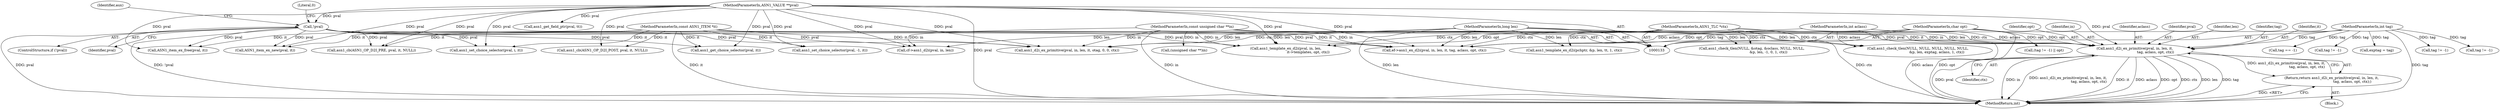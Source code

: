 digraph "0_openssl_b717b083073b6cacc0a5e2397b661678aff7ae7f@pointer" {
"1000238" [label="(Call,asn1_d2i_ex_primitive(pval, in, len, it,\n                                     tag, aclass, opt, ctx))"];
"1000185" [label="(Call,!pval)"];
"1000134" [label="(MethodParameterIn,ASN1_VALUE **pval)"];
"1000135" [label="(MethodParameterIn,const unsigned char **in)"];
"1000136" [label="(MethodParameterIn,long len)"];
"1000137" [label="(MethodParameterIn,const ASN1_ITEM *it)"];
"1000138" [label="(MethodParameterIn,int tag)"];
"1000139" [label="(MethodParameterIn,int aclass)"];
"1000140" [label="(MethodParameterIn,char opt)"];
"1000141" [label="(MethodParameterIn,ASN1_TLC *ctx)"];
"1000237" [label="(Return,return asn1_d2i_ex_primitive(pval, in, len, it,\n                                     tag, aclass, opt, ctx);)"];
"1000312" [label="(Call,asn1_d2i_ex_primitive(pval, in, len, it, otag, 0, 0, ctx))"];
"1000137" [label="(MethodParameterIn,const ASN1_ITEM *it)"];
"1000238" [label="(Call,asn1_d2i_ex_primitive(pval, in, len, it,\n                                     tag, aclass, opt, ctx))"];
"1000436" [label="(Call,cf->asn1_d2i(pval, in, len))"];
"1000955" [label="(MethodReturn,int)"];
"1000141" [label="(MethodParameterIn,ASN1_TLC *ctx)"];
"1000362" [label="(Call,exptag = tag)"];
"1000462" [label="(Call,asn1_cb(ASN1_OP_D2I_PRE, pval, it, NULL))"];
"1000184" [label="(ControlStructure,if (!pval))"];
"1000567" [label="(Call,asn1_set_choice_selector(pval, i, it))"];
"1000208" [label="(Block,)"];
"1000241" [label="(Identifier,len)"];
"1000474" [label="(Call,asn1_get_choice_selector(pval, it))"];
"1000243" [label="(Identifier,tag)"];
"1000139" [label="(MethodParameterIn,int aclass)"];
"1000216" [label="(Call,(tag != -1) || opt)"];
"1000228" [label="(Call,asn1_template_ex_d2i(pval, in, len,\n                                        it->templates, opt, ctx))"];
"1000242" [label="(Identifier,it)"];
"1000441" [label="(Call,tag != -1)"];
"1000557" [label="(Call,ASN1_item_ex_free(pval, it))"];
"1000367" [label="(Call,asn1_check_tlen(NULL, NULL, NULL, NULL, NULL,\n                                  &p, len, exptag, aclass, 1, ctx))"];
"1000255" [label="(Call,asn1_check_tlen(NULL, &otag, &oclass, NULL, NULL,\n                              &p, len, -1, 0, 1, ctx))"];
"1000186" [label="(Identifier,pval)"];
"1000245" [label="(Identifier,opt)"];
"1000579" [label="(Call,asn1_cb(ASN1_OP_D2I_POST, pval, it, NULL))"];
"1000136" [label="(MethodParameterIn,long len)"];
"1000521" [label="(Call,asn1_template_ex_d2i(pchptr, &p, len, tt, 1, ctx))"];
"1000191" [label="(Identifier,aux)"];
"1000497" [label="(Call,asn1_get_field_ptr(pval, tt))"];
"1000188" [label="(Literal,0)"];
"1000503" [label="(Call,asn1_set_choice_selector(pval, -1, it))"];
"1000397" [label="(Call,tag != -1)"];
"1000328" [label="(Call,ef->asn1_ex_d2i(pval, in, len, it, tag, aclass, opt, ctx))"];
"1000138" [label="(MethodParameterIn,int tag)"];
"1000511" [label="(Call,ASN1_item_ex_new(pval, it))"];
"1000352" [label="(Call,tag == -1)"];
"1000237" [label="(Return,return asn1_d2i_ex_primitive(pval, in, len, it,\n                                     tag, aclass, opt, ctx);)"];
"1000134" [label="(MethodParameterIn,ASN1_VALUE **pval)"];
"1000405" [label="(Call,(unsigned char **)in)"];
"1000246" [label="(Identifier,ctx)"];
"1000240" [label="(Identifier,in)"];
"1000140" [label="(MethodParameterIn,char opt)"];
"1000244" [label="(Identifier,aclass)"];
"1000239" [label="(Identifier,pval)"];
"1000135" [label="(MethodParameterIn,const unsigned char **in)"];
"1000217" [label="(Call,tag != -1)"];
"1000185" [label="(Call,!pval)"];
"1000238" -> "1000237"  [label="AST: "];
"1000238" -> "1000246"  [label="CFG: "];
"1000239" -> "1000238"  [label="AST: "];
"1000240" -> "1000238"  [label="AST: "];
"1000241" -> "1000238"  [label="AST: "];
"1000242" -> "1000238"  [label="AST: "];
"1000243" -> "1000238"  [label="AST: "];
"1000244" -> "1000238"  [label="AST: "];
"1000245" -> "1000238"  [label="AST: "];
"1000246" -> "1000238"  [label="AST: "];
"1000237" -> "1000238"  [label="CFG: "];
"1000238" -> "1000955"  [label="DDG: pval"];
"1000238" -> "1000955"  [label="DDG: in"];
"1000238" -> "1000955"  [label="DDG: asn1_d2i_ex_primitive(pval, in, len, it,\n                                     tag, aclass, opt, ctx)"];
"1000238" -> "1000955"  [label="DDG: it"];
"1000238" -> "1000955"  [label="DDG: aclass"];
"1000238" -> "1000955"  [label="DDG: opt"];
"1000238" -> "1000955"  [label="DDG: ctx"];
"1000238" -> "1000955"  [label="DDG: len"];
"1000238" -> "1000955"  [label="DDG: tag"];
"1000238" -> "1000237"  [label="DDG: asn1_d2i_ex_primitive(pval, in, len, it,\n                                     tag, aclass, opt, ctx)"];
"1000185" -> "1000238"  [label="DDG: pval"];
"1000134" -> "1000238"  [label="DDG: pval"];
"1000135" -> "1000238"  [label="DDG: in"];
"1000136" -> "1000238"  [label="DDG: len"];
"1000137" -> "1000238"  [label="DDG: it"];
"1000138" -> "1000238"  [label="DDG: tag"];
"1000139" -> "1000238"  [label="DDG: aclass"];
"1000140" -> "1000238"  [label="DDG: opt"];
"1000141" -> "1000238"  [label="DDG: ctx"];
"1000185" -> "1000184"  [label="AST: "];
"1000185" -> "1000186"  [label="CFG: "];
"1000186" -> "1000185"  [label="AST: "];
"1000188" -> "1000185"  [label="CFG: "];
"1000191" -> "1000185"  [label="CFG: "];
"1000185" -> "1000955"  [label="DDG: pval"];
"1000185" -> "1000955"  [label="DDG: !pval"];
"1000134" -> "1000185"  [label="DDG: pval"];
"1000185" -> "1000228"  [label="DDG: pval"];
"1000185" -> "1000312"  [label="DDG: pval"];
"1000185" -> "1000328"  [label="DDG: pval"];
"1000185" -> "1000436"  [label="DDG: pval"];
"1000185" -> "1000462"  [label="DDG: pval"];
"1000185" -> "1000474"  [label="DDG: pval"];
"1000185" -> "1000511"  [label="DDG: pval"];
"1000185" -> "1000557"  [label="DDG: pval"];
"1000185" -> "1000567"  [label="DDG: pval"];
"1000134" -> "1000133"  [label="AST: "];
"1000134" -> "1000955"  [label="DDG: pval"];
"1000134" -> "1000228"  [label="DDG: pval"];
"1000134" -> "1000312"  [label="DDG: pval"];
"1000134" -> "1000328"  [label="DDG: pval"];
"1000134" -> "1000436"  [label="DDG: pval"];
"1000134" -> "1000462"  [label="DDG: pval"];
"1000134" -> "1000474"  [label="DDG: pval"];
"1000134" -> "1000497"  [label="DDG: pval"];
"1000134" -> "1000503"  [label="DDG: pval"];
"1000134" -> "1000511"  [label="DDG: pval"];
"1000134" -> "1000557"  [label="DDG: pval"];
"1000134" -> "1000567"  [label="DDG: pval"];
"1000134" -> "1000579"  [label="DDG: pval"];
"1000135" -> "1000133"  [label="AST: "];
"1000135" -> "1000955"  [label="DDG: in"];
"1000135" -> "1000228"  [label="DDG: in"];
"1000135" -> "1000312"  [label="DDG: in"];
"1000135" -> "1000328"  [label="DDG: in"];
"1000135" -> "1000405"  [label="DDG: in"];
"1000135" -> "1000436"  [label="DDG: in"];
"1000136" -> "1000133"  [label="AST: "];
"1000136" -> "1000955"  [label="DDG: len"];
"1000136" -> "1000228"  [label="DDG: len"];
"1000136" -> "1000255"  [label="DDG: len"];
"1000136" -> "1000312"  [label="DDG: len"];
"1000136" -> "1000328"  [label="DDG: len"];
"1000136" -> "1000367"  [label="DDG: len"];
"1000136" -> "1000436"  [label="DDG: len"];
"1000136" -> "1000521"  [label="DDG: len"];
"1000137" -> "1000133"  [label="AST: "];
"1000137" -> "1000955"  [label="DDG: it"];
"1000137" -> "1000312"  [label="DDG: it"];
"1000137" -> "1000328"  [label="DDG: it"];
"1000137" -> "1000462"  [label="DDG: it"];
"1000137" -> "1000474"  [label="DDG: it"];
"1000137" -> "1000503"  [label="DDG: it"];
"1000137" -> "1000511"  [label="DDG: it"];
"1000137" -> "1000557"  [label="DDG: it"];
"1000137" -> "1000567"  [label="DDG: it"];
"1000137" -> "1000579"  [label="DDG: it"];
"1000138" -> "1000133"  [label="AST: "];
"1000138" -> "1000955"  [label="DDG: tag"];
"1000138" -> "1000217"  [label="DDG: tag"];
"1000138" -> "1000328"  [label="DDG: tag"];
"1000138" -> "1000352"  [label="DDG: tag"];
"1000138" -> "1000362"  [label="DDG: tag"];
"1000138" -> "1000397"  [label="DDG: tag"];
"1000138" -> "1000441"  [label="DDG: tag"];
"1000139" -> "1000133"  [label="AST: "];
"1000139" -> "1000955"  [label="DDG: aclass"];
"1000139" -> "1000328"  [label="DDG: aclass"];
"1000139" -> "1000367"  [label="DDG: aclass"];
"1000140" -> "1000133"  [label="AST: "];
"1000140" -> "1000955"  [label="DDG: opt"];
"1000140" -> "1000216"  [label="DDG: opt"];
"1000140" -> "1000228"  [label="DDG: opt"];
"1000140" -> "1000328"  [label="DDG: opt"];
"1000141" -> "1000133"  [label="AST: "];
"1000141" -> "1000955"  [label="DDG: ctx"];
"1000141" -> "1000228"  [label="DDG: ctx"];
"1000141" -> "1000255"  [label="DDG: ctx"];
"1000141" -> "1000312"  [label="DDG: ctx"];
"1000141" -> "1000328"  [label="DDG: ctx"];
"1000141" -> "1000367"  [label="DDG: ctx"];
"1000141" -> "1000521"  [label="DDG: ctx"];
"1000237" -> "1000208"  [label="AST: "];
"1000955" -> "1000237"  [label="CFG: "];
"1000237" -> "1000955"  [label="DDG: <RET>"];
}
